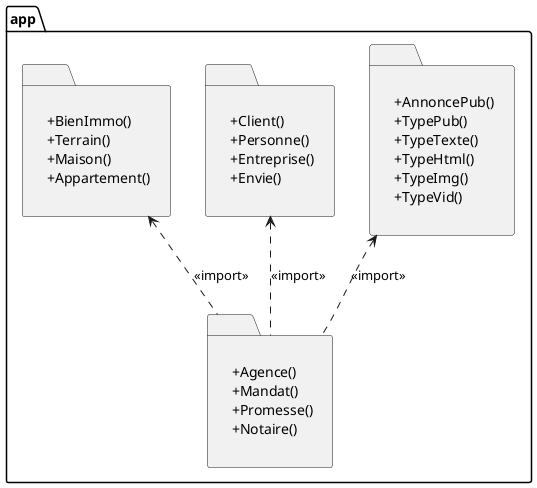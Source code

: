 
@startuml

package app {

  folder agence [

    +Agence()
    +Mandat()
    +Promesse()
    +Notaire()

  ]

  folder pub [

    +AnnoncePub()
    +TypePub()
    +TypeTexte()
    +TypeHtml()
    +TypeImg()
    +TypeVid()

  ]

  folder user [

    +Client()
    +Personne()
    +Entreprise()
    +Envie()

  ]

  folder immo [

    +BienImmo()
    +Terrain()
    +Maison()
    +Appartement()

  ]

  pub <.down. agence : <<import>>
  user <.down. agence : <<import>>
  immo <.down. agence : <<import>>

}

@enduml
